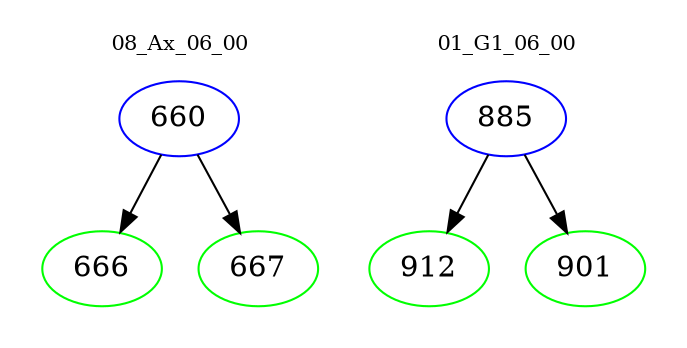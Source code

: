 digraph{
subgraph cluster_0 {
color = white
label = "08_Ax_06_00";
fontsize=10;
T0_660 [label="660", color="blue"]
T0_660 -> T0_666 [color="black"]
T0_666 [label="666", color="green"]
T0_660 -> T0_667 [color="black"]
T0_667 [label="667", color="green"]
}
subgraph cluster_1 {
color = white
label = "01_G1_06_00";
fontsize=10;
T1_885 [label="885", color="blue"]
T1_885 -> T1_912 [color="black"]
T1_912 [label="912", color="green"]
T1_885 -> T1_901 [color="black"]
T1_901 [label="901", color="green"]
}
}
